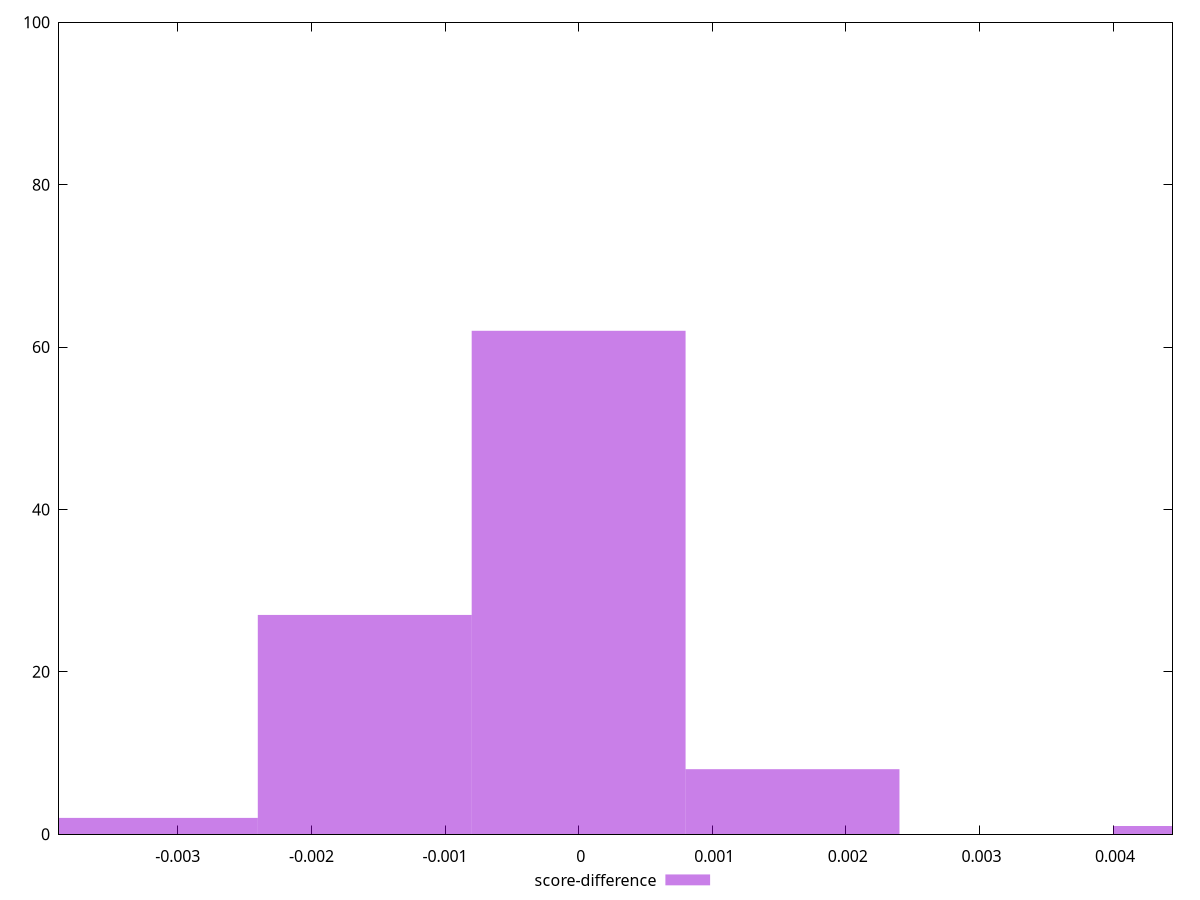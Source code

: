 reset

$scoreDifference <<EOF
0 62
0.0016007253510604451 8
-0.0032014507021208903 2
-0.0016007253510604451 27
0.004802176053181335 1
EOF

set key outside below
set boxwidth 0.0016007253510604451
set xrange [-0.0038888888888888307:0.004444444444444473]
set yrange [0:100]
set trange [0:100]
set style fill transparent solid 0.5 noborder
set terminal svg size 640, 490 enhanced background rgb 'white'
set output "report_00008_2021-01-22T20:58:29.167/uses-rel-preload/samples/pages/score-difference/histogram.svg"

plot $scoreDifference title "score-difference" with boxes

reset
